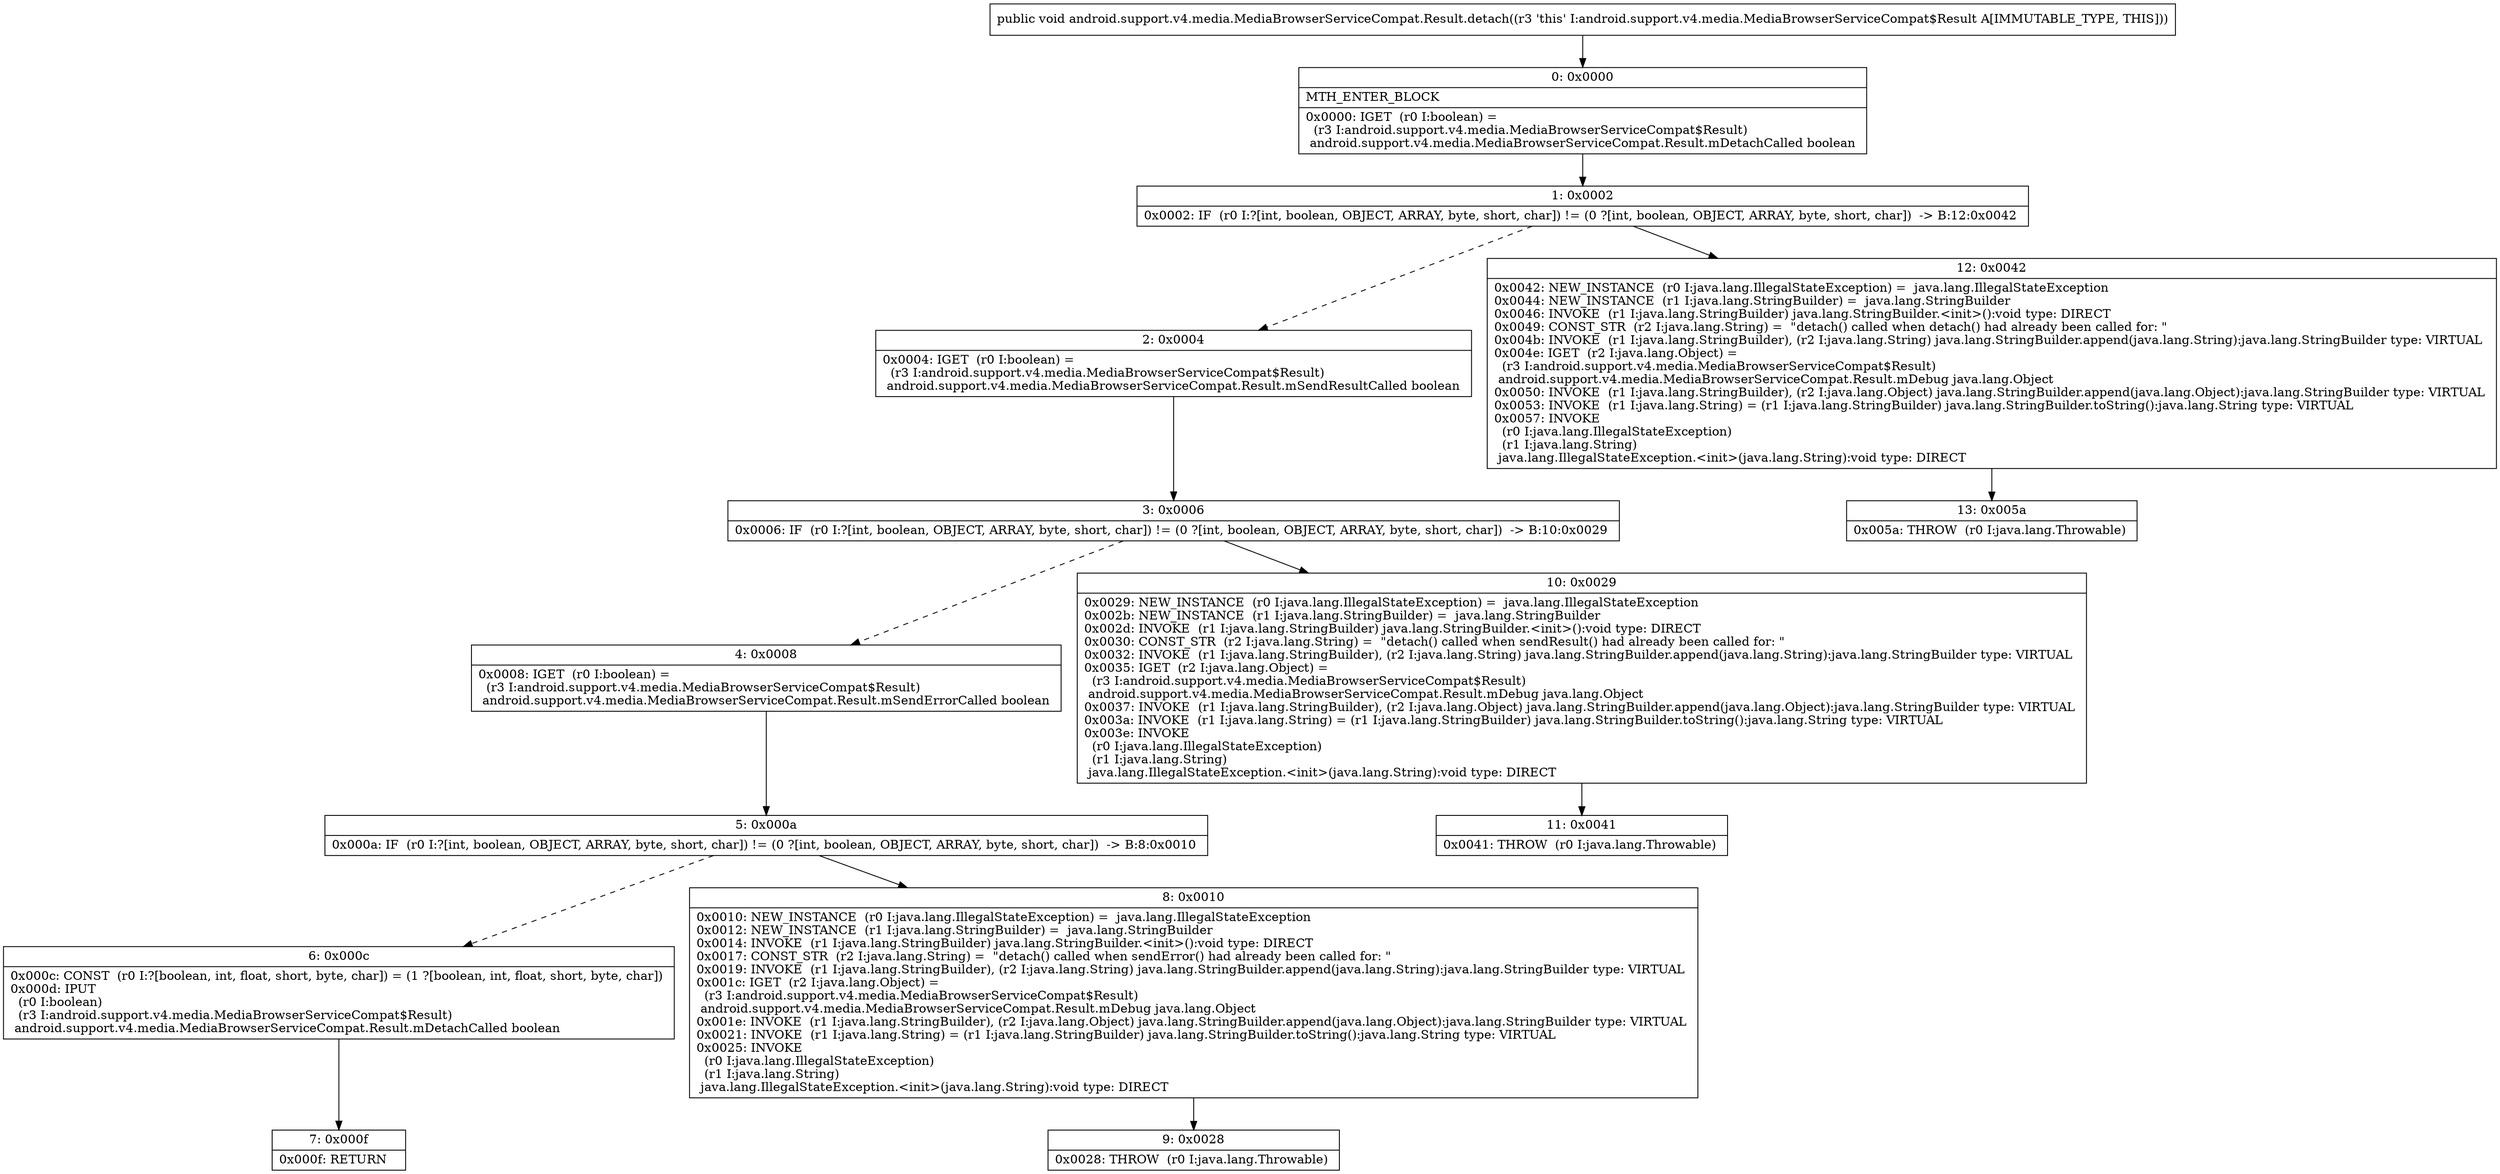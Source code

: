 digraph "CFG forandroid.support.v4.media.MediaBrowserServiceCompat.Result.detach()V" {
Node_0 [shape=record,label="{0\:\ 0x0000|MTH_ENTER_BLOCK\l|0x0000: IGET  (r0 I:boolean) = \l  (r3 I:android.support.v4.media.MediaBrowserServiceCompat$Result)\l android.support.v4.media.MediaBrowserServiceCompat.Result.mDetachCalled boolean \l}"];
Node_1 [shape=record,label="{1\:\ 0x0002|0x0002: IF  (r0 I:?[int, boolean, OBJECT, ARRAY, byte, short, char]) != (0 ?[int, boolean, OBJECT, ARRAY, byte, short, char])  \-\> B:12:0x0042 \l}"];
Node_2 [shape=record,label="{2\:\ 0x0004|0x0004: IGET  (r0 I:boolean) = \l  (r3 I:android.support.v4.media.MediaBrowserServiceCompat$Result)\l android.support.v4.media.MediaBrowserServiceCompat.Result.mSendResultCalled boolean \l}"];
Node_3 [shape=record,label="{3\:\ 0x0006|0x0006: IF  (r0 I:?[int, boolean, OBJECT, ARRAY, byte, short, char]) != (0 ?[int, boolean, OBJECT, ARRAY, byte, short, char])  \-\> B:10:0x0029 \l}"];
Node_4 [shape=record,label="{4\:\ 0x0008|0x0008: IGET  (r0 I:boolean) = \l  (r3 I:android.support.v4.media.MediaBrowserServiceCompat$Result)\l android.support.v4.media.MediaBrowserServiceCompat.Result.mSendErrorCalled boolean \l}"];
Node_5 [shape=record,label="{5\:\ 0x000a|0x000a: IF  (r0 I:?[int, boolean, OBJECT, ARRAY, byte, short, char]) != (0 ?[int, boolean, OBJECT, ARRAY, byte, short, char])  \-\> B:8:0x0010 \l}"];
Node_6 [shape=record,label="{6\:\ 0x000c|0x000c: CONST  (r0 I:?[boolean, int, float, short, byte, char]) = (1 ?[boolean, int, float, short, byte, char]) \l0x000d: IPUT  \l  (r0 I:boolean)\l  (r3 I:android.support.v4.media.MediaBrowserServiceCompat$Result)\l android.support.v4.media.MediaBrowserServiceCompat.Result.mDetachCalled boolean \l}"];
Node_7 [shape=record,label="{7\:\ 0x000f|0x000f: RETURN   \l}"];
Node_8 [shape=record,label="{8\:\ 0x0010|0x0010: NEW_INSTANCE  (r0 I:java.lang.IllegalStateException) =  java.lang.IllegalStateException \l0x0012: NEW_INSTANCE  (r1 I:java.lang.StringBuilder) =  java.lang.StringBuilder \l0x0014: INVOKE  (r1 I:java.lang.StringBuilder) java.lang.StringBuilder.\<init\>():void type: DIRECT \l0x0017: CONST_STR  (r2 I:java.lang.String) =  \"detach() called when sendError() had already been called for: \" \l0x0019: INVOKE  (r1 I:java.lang.StringBuilder), (r2 I:java.lang.String) java.lang.StringBuilder.append(java.lang.String):java.lang.StringBuilder type: VIRTUAL \l0x001c: IGET  (r2 I:java.lang.Object) = \l  (r3 I:android.support.v4.media.MediaBrowserServiceCompat$Result)\l android.support.v4.media.MediaBrowserServiceCompat.Result.mDebug java.lang.Object \l0x001e: INVOKE  (r1 I:java.lang.StringBuilder), (r2 I:java.lang.Object) java.lang.StringBuilder.append(java.lang.Object):java.lang.StringBuilder type: VIRTUAL \l0x0021: INVOKE  (r1 I:java.lang.String) = (r1 I:java.lang.StringBuilder) java.lang.StringBuilder.toString():java.lang.String type: VIRTUAL \l0x0025: INVOKE  \l  (r0 I:java.lang.IllegalStateException)\l  (r1 I:java.lang.String)\l java.lang.IllegalStateException.\<init\>(java.lang.String):void type: DIRECT \l}"];
Node_9 [shape=record,label="{9\:\ 0x0028|0x0028: THROW  (r0 I:java.lang.Throwable) \l}"];
Node_10 [shape=record,label="{10\:\ 0x0029|0x0029: NEW_INSTANCE  (r0 I:java.lang.IllegalStateException) =  java.lang.IllegalStateException \l0x002b: NEW_INSTANCE  (r1 I:java.lang.StringBuilder) =  java.lang.StringBuilder \l0x002d: INVOKE  (r1 I:java.lang.StringBuilder) java.lang.StringBuilder.\<init\>():void type: DIRECT \l0x0030: CONST_STR  (r2 I:java.lang.String) =  \"detach() called when sendResult() had already been called for: \" \l0x0032: INVOKE  (r1 I:java.lang.StringBuilder), (r2 I:java.lang.String) java.lang.StringBuilder.append(java.lang.String):java.lang.StringBuilder type: VIRTUAL \l0x0035: IGET  (r2 I:java.lang.Object) = \l  (r3 I:android.support.v4.media.MediaBrowserServiceCompat$Result)\l android.support.v4.media.MediaBrowserServiceCompat.Result.mDebug java.lang.Object \l0x0037: INVOKE  (r1 I:java.lang.StringBuilder), (r2 I:java.lang.Object) java.lang.StringBuilder.append(java.lang.Object):java.lang.StringBuilder type: VIRTUAL \l0x003a: INVOKE  (r1 I:java.lang.String) = (r1 I:java.lang.StringBuilder) java.lang.StringBuilder.toString():java.lang.String type: VIRTUAL \l0x003e: INVOKE  \l  (r0 I:java.lang.IllegalStateException)\l  (r1 I:java.lang.String)\l java.lang.IllegalStateException.\<init\>(java.lang.String):void type: DIRECT \l}"];
Node_11 [shape=record,label="{11\:\ 0x0041|0x0041: THROW  (r0 I:java.lang.Throwable) \l}"];
Node_12 [shape=record,label="{12\:\ 0x0042|0x0042: NEW_INSTANCE  (r0 I:java.lang.IllegalStateException) =  java.lang.IllegalStateException \l0x0044: NEW_INSTANCE  (r1 I:java.lang.StringBuilder) =  java.lang.StringBuilder \l0x0046: INVOKE  (r1 I:java.lang.StringBuilder) java.lang.StringBuilder.\<init\>():void type: DIRECT \l0x0049: CONST_STR  (r2 I:java.lang.String) =  \"detach() called when detach() had already been called for: \" \l0x004b: INVOKE  (r1 I:java.lang.StringBuilder), (r2 I:java.lang.String) java.lang.StringBuilder.append(java.lang.String):java.lang.StringBuilder type: VIRTUAL \l0x004e: IGET  (r2 I:java.lang.Object) = \l  (r3 I:android.support.v4.media.MediaBrowserServiceCompat$Result)\l android.support.v4.media.MediaBrowserServiceCompat.Result.mDebug java.lang.Object \l0x0050: INVOKE  (r1 I:java.lang.StringBuilder), (r2 I:java.lang.Object) java.lang.StringBuilder.append(java.lang.Object):java.lang.StringBuilder type: VIRTUAL \l0x0053: INVOKE  (r1 I:java.lang.String) = (r1 I:java.lang.StringBuilder) java.lang.StringBuilder.toString():java.lang.String type: VIRTUAL \l0x0057: INVOKE  \l  (r0 I:java.lang.IllegalStateException)\l  (r1 I:java.lang.String)\l java.lang.IllegalStateException.\<init\>(java.lang.String):void type: DIRECT \l}"];
Node_13 [shape=record,label="{13\:\ 0x005a|0x005a: THROW  (r0 I:java.lang.Throwable) \l}"];
MethodNode[shape=record,label="{public void android.support.v4.media.MediaBrowserServiceCompat.Result.detach((r3 'this' I:android.support.v4.media.MediaBrowserServiceCompat$Result A[IMMUTABLE_TYPE, THIS])) }"];
MethodNode -> Node_0;
Node_0 -> Node_1;
Node_1 -> Node_2[style=dashed];
Node_1 -> Node_12;
Node_2 -> Node_3;
Node_3 -> Node_4[style=dashed];
Node_3 -> Node_10;
Node_4 -> Node_5;
Node_5 -> Node_6[style=dashed];
Node_5 -> Node_8;
Node_6 -> Node_7;
Node_8 -> Node_9;
Node_10 -> Node_11;
Node_12 -> Node_13;
}

